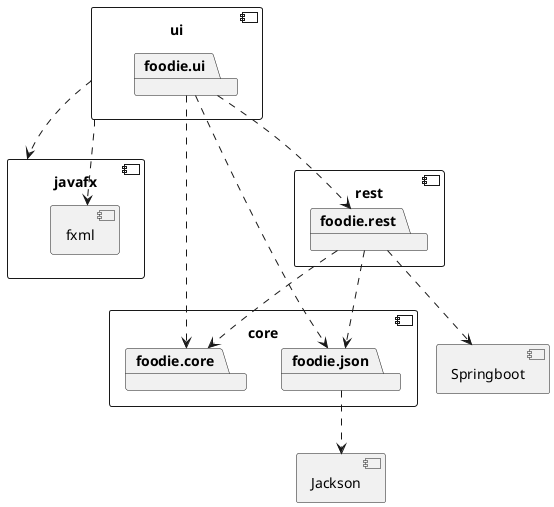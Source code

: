 @startuml architecture

component core {
	package foodie.core
	package foodie.json
}

component Jackson {
}

foodie.json ..> Jackson

component ui {
	package foodie.ui
}

foodie.ui ..> foodie.core
foodie.ui ..> foodie.json


component javafx {
	component fxml {
	}
}

ui ..> javafx
ui ..> fxml

component rest {
	package foodie.rest
}

foodie.rest ..> foodie.core
foodie.rest ..> foodie.json

component Springboot {	
}

foodie.rest ..> Springboot
foodie.ui ..> foodie.rest

@enduml

